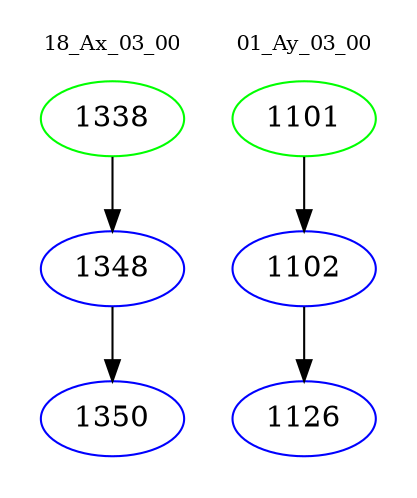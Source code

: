 digraph{
subgraph cluster_0 {
color = white
label = "18_Ax_03_00";
fontsize=10;
T0_1338 [label="1338", color="green"]
T0_1338 -> T0_1348 [color="black"]
T0_1348 [label="1348", color="blue"]
T0_1348 -> T0_1350 [color="black"]
T0_1350 [label="1350", color="blue"]
}
subgraph cluster_1 {
color = white
label = "01_Ay_03_00";
fontsize=10;
T1_1101 [label="1101", color="green"]
T1_1101 -> T1_1102 [color="black"]
T1_1102 [label="1102", color="blue"]
T1_1102 -> T1_1126 [color="black"]
T1_1126 [label="1126", color="blue"]
}
}
